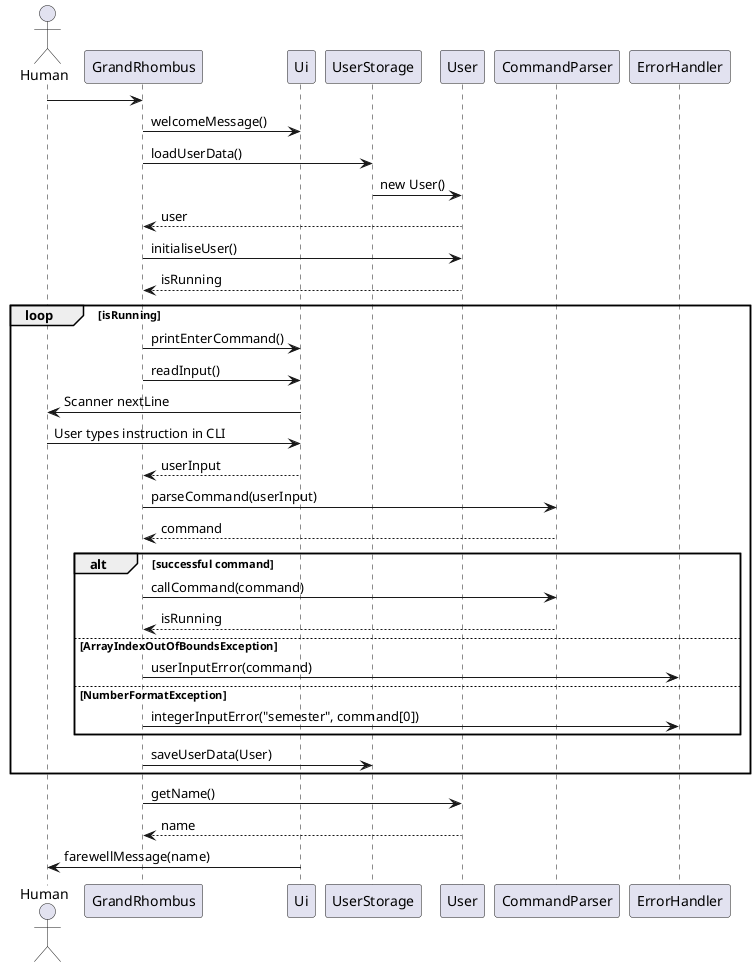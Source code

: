 @startuml
actor Human

participant GrandRhombus
participant Ui
participant UserStorage
participant User
participant CommandParser
participant ErrorHandler

Human -> GrandRhombus
GrandRhombus -> Ui : welcomeMessage()
GrandRhombus -> UserStorage : loadUserData()
UserStorage -> User : new User()
User --> GrandRhombus: user

GrandRhombus -> User : initialiseUser()
User --> GrandRhombus : isRunning

loop isRunning
    GrandRhombus -> Ui : printEnterCommand()
    GrandRhombus -> Ui : readInput()
    Ui -> Human : Scanner nextLine
    Human -> Ui: User types instruction in CLI
    Ui --> GrandRhombus : userInput
    GrandRhombus -> CommandParser : parseCommand(userInput)
    CommandParser --> GrandRhombus : command

    alt successful command
        GrandRhombus -> CommandParser : callCommand(command)
        CommandParser --> GrandRhombus : isRunning
    else ArrayIndexOutOfBoundsException
        GrandRhombus -> ErrorHandler : userInputError(command)
    else NumberFormatException
        GrandRhombus -> ErrorHandler : integerInputError("semester", command[0])
    end

    GrandRhombus -> UserStorage : saveUserData(User)

end

GrandRhombus -> User: getName()
User --> GrandRhombus: name
Ui -> Human : farewellMessage(name)

@enduml
